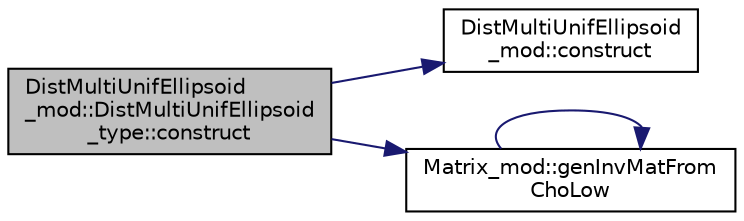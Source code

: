 digraph "DistMultiUnifEllipsoid_mod::DistMultiUnifEllipsoid_type::construct"
{
 // LATEX_PDF_SIZE
  edge [fontname="Helvetica",fontsize="10",labelfontname="Helvetica",labelfontsize="10"];
  node [fontname="Helvetica",fontsize="10",shape=record];
  rankdir="LR";
  Node1 [label="DistMultiUnifEllipsoid\l_mod::DistMultiUnifEllipsoid\l_type::construct",height=0.2,width=0.4,color="black", fillcolor="grey75", style="filled", fontcolor="black",tooltip="Construct an object of type DistMultiUnifEllipsoid_type containing the properties of the specified Mu..."];
  Node1 -> Node2 [color="midnightblue",fontsize="10",style="solid",fontname="Helvetica"];
  Node2 [label="DistMultiUnifEllipsoid\l_mod::construct",height=0.2,width=0.4,color="black", fillcolor="white", style="filled",URL="$namespaceDistMultiUnifEllipsoid__mod.html#a4975f00148bbb1266c83562a6d038467",tooltip="Construct an object of type DistMultiUnifEllipsoid_type containing the properties of the specified Mu..."];
  Node1 -> Node3 [color="midnightblue",fontsize="10",style="solid",fontname="Helvetica"];
  Node3 [label="Matrix_mod::genInvMatFrom\lChoLow",height=0.2,width=0.4,color="black", fillcolor="white", style="filled",URL="$namespaceMatrix__mod.html#a9d5274f6fbae77140a1857d6ef6ee5a3",tooltip="Generate the inverse matrix of a symmetric-positive-definite matrix, whose Cholesky Lower triangle is..."];
  Node3 -> Node3 [color="midnightblue",fontsize="10",style="solid",fontname="Helvetica"];
}
